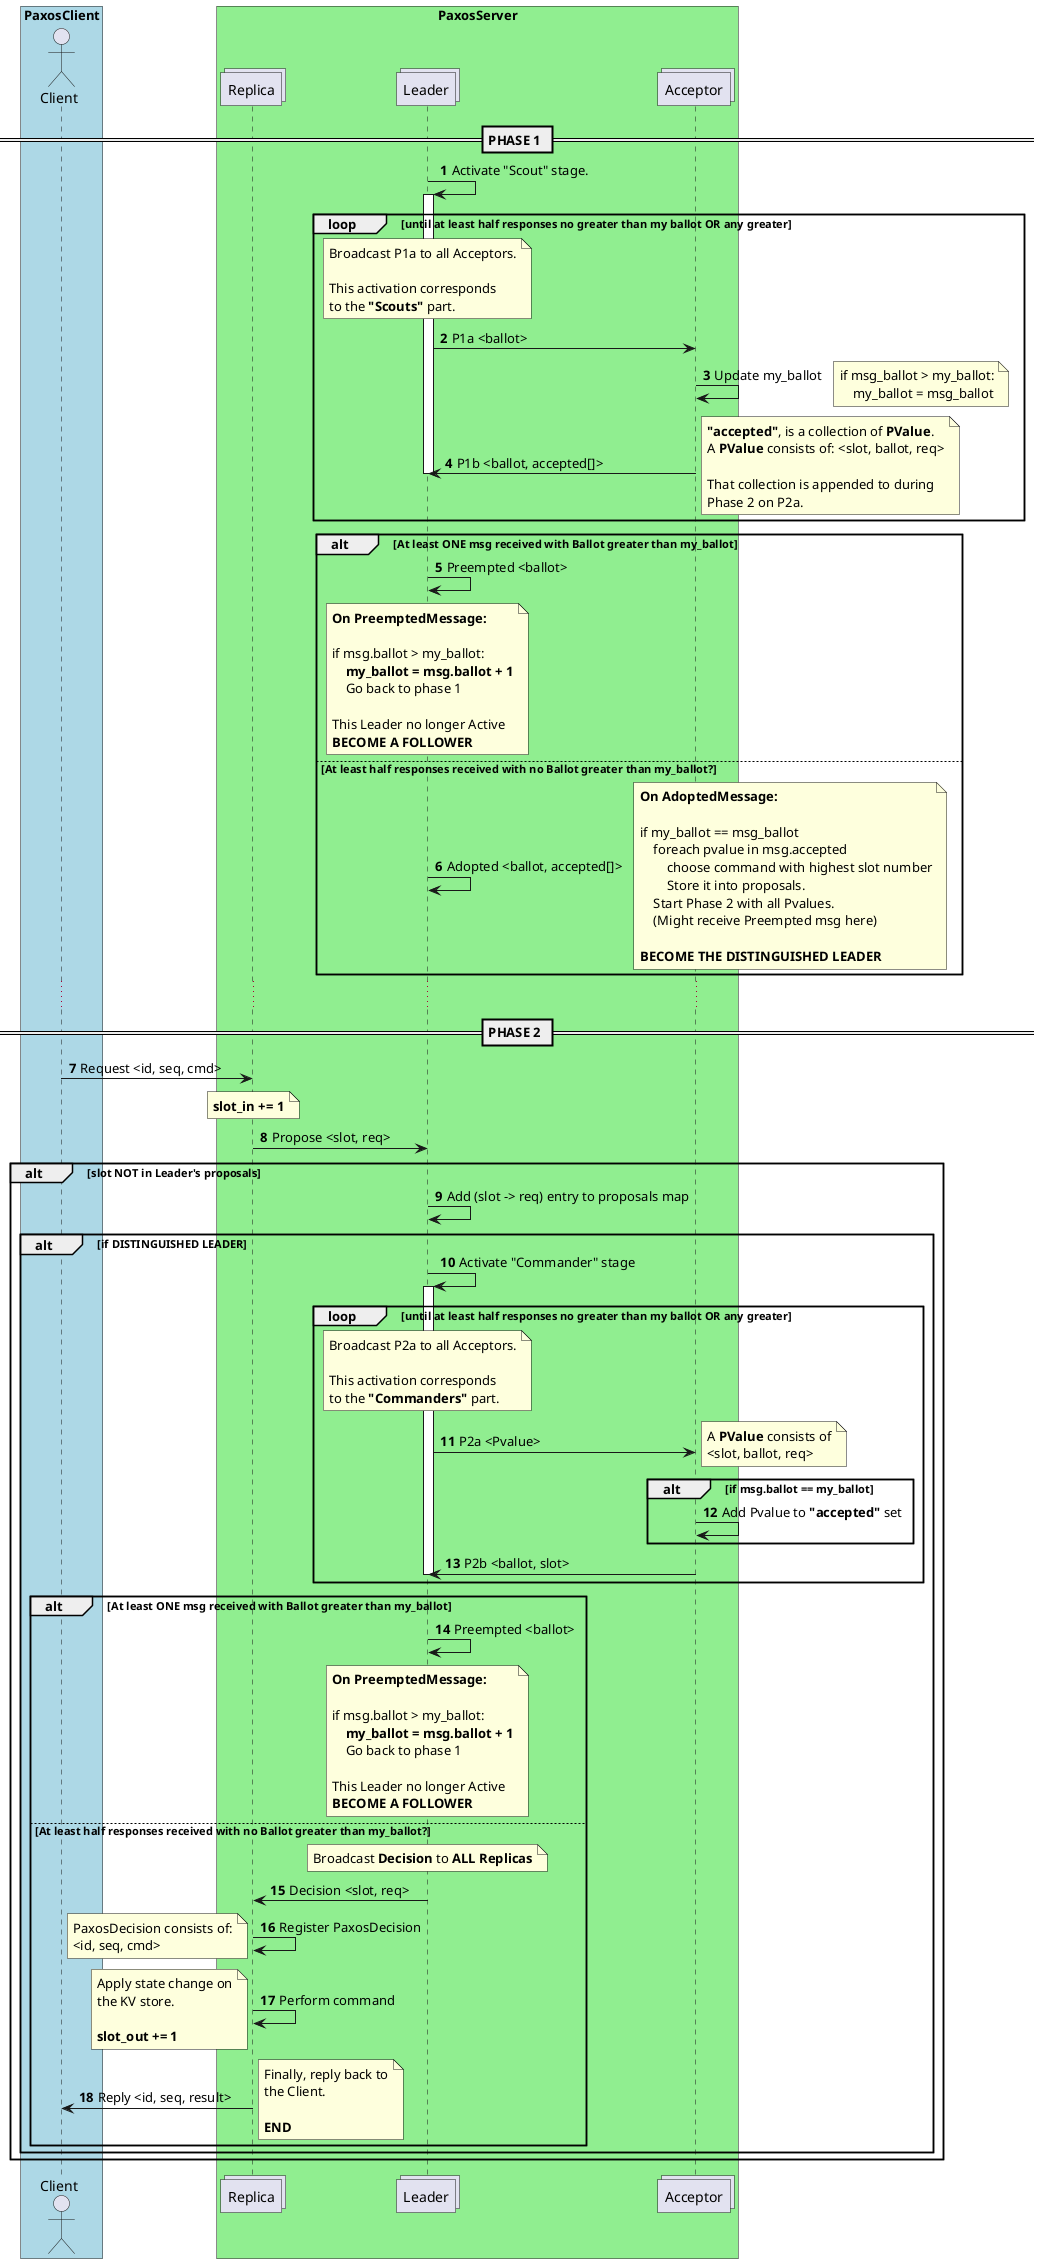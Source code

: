 @startuml PAXOS

autonumber
box "PaxosClient" #LightBlue
    actor Client
end box
box "PaxosServer" #LightGreen
    collections "Replica" as Replica
    collections "Leader" as Leader
    collections "Acceptor" as Acceptor
end box


== PHASE 1 ==

Leader -> Leader : Activate "Scout" stage.

activate Leader

loop until at least half responses no greater than my ballot OR any greater
    note over Leader
        Broadcast P1a to all Acceptors.

        This activation corresponds
        to the **"Scouts"** part.
    end note

    Leader -> Acceptor : P1a <ballot>

    Acceptor -> Acceptor : Update my_ballot
    note right
        if msg_ballot > my_ballot:
            my_ballot = msg_ballot
    end note

    Acceptor -> Leader : P1b <ballot, accepted[]>
    note right
        **"accepted"**, is a collection of **PValue**.
        A **PValue** consists of: <slot, ballot, req>
        
        That collection is appended to during
        Phase 2 on P2a.
    end note

    deactivate Leader
end

alt At least ONE msg received with Ballot greater than my_ballot
    Leader -> Leader : Preempted <ballot>
    note over Leader
        **On PreemptedMessage:**

        if msg.ballot > my_ballot:
            **my_ballot = msg.ballot + 1**
            Go back to phase 1

        This Leader no longer Active
        **BECOME A FOLLOWER**
    end note
else At least half responses received with no Ballot greater than my_ballot?
    Leader -> Leader : Adopted <ballot, accepted[]>
    note right
        **On AdoptedMessage:**

        if my_ballot == msg_ballot
            foreach pvalue in msg.accepted
                choose command with highest slot number
                Store it into proposals.
            Start Phase 2 with all Pvalues.
            (Might receive Preempted msg here)

        **BECOME THE DISTINGUISHED LEADER**
    end note
end


...

== PHASE 2 ==

Client -> Replica : Request <id, seq, cmd>
note over Replica
    **slot_in += 1**
end note

Replica -> Leader : Propose <slot, req>

alt slot NOT in Leader's proposals
    Leader -> Leader : Add (slot -> req) entry to proposals map

    alt if DISTINGUISHED LEADER
        Leader -> Leader : Activate "Commander" stage
        activate Leader

        loop until at least half responses no greater than my ballot OR any greater
            note over Leader
                Broadcast P2a to all Acceptors.

                This activation corresponds
                to the **"Commanders"** part.
            end note

            Leader -> Acceptor : P2a <Pvalue>
            note right
                A **PValue** consists of
                <slot, ballot, req>
            end note

            alt if msg.ballot == my_ballot
                Acceptor -> Acceptor : Add Pvalue to **"accepted"** set
            end


            Acceptor -> Leader : P2b <ballot, slot>

            deactivate Leader
        end

        alt At least ONE msg received with Ballot greater than my_ballot
            Leader -> Leader : Preempted <ballot>

            note over Leader
                **On PreemptedMessage:**

                if msg.ballot > my_ballot:
                    **my_ballot = msg.ballot + 1**
                    Go back to phase 1

                This Leader no longer Active
                **BECOME A FOLLOWER**
            end note
        else At least half responses received with no Ballot greater than my_ballot?
            note over Leader
                Broadcast **Decision** to **ALL Replicas**
            end note
            Leader -> Replica : Decision <slot, req>

            Replica -> Replica : Register PaxosDecision
            note left
                PaxosDecision consists of:
                <id, seq, cmd>
            end note

            Replica -> Replica : Perform command
            note left
                Apply state change on
                the KV store.

                **slot_out += 1**
            end note

            Replica -> Client : Reply <id, seq, result>
            note right
                Finally, reply back to
                the Client.

                **END**
            end note
        end
    end
end

@enduml
